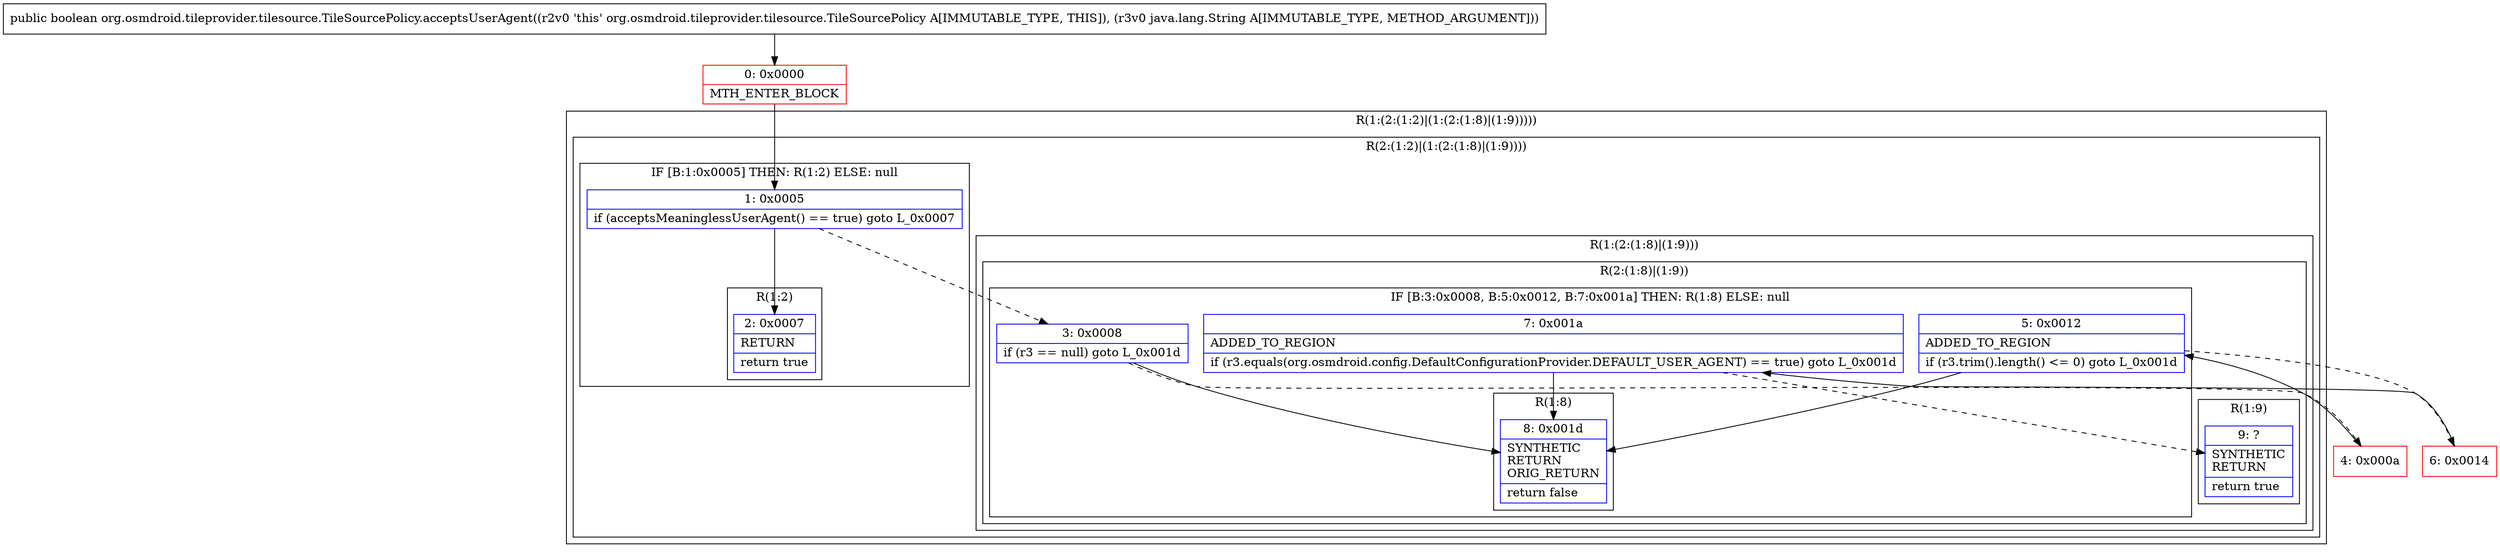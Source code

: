 digraph "CFG fororg.osmdroid.tileprovider.tilesource.TileSourcePolicy.acceptsUserAgent(Ljava\/lang\/String;)Z" {
subgraph cluster_Region_470275972 {
label = "R(1:(2:(1:2)|(1:(2:(1:8)|(1:9)))))";
node [shape=record,color=blue];
subgraph cluster_Region_29345332 {
label = "R(2:(1:2)|(1:(2:(1:8)|(1:9))))";
node [shape=record,color=blue];
subgraph cluster_IfRegion_156544967 {
label = "IF [B:1:0x0005] THEN: R(1:2) ELSE: null";
node [shape=record,color=blue];
Node_1 [shape=record,label="{1\:\ 0x0005|if (acceptsMeaninglessUserAgent() == true) goto L_0x0007\l}"];
subgraph cluster_Region_1199627214 {
label = "R(1:2)";
node [shape=record,color=blue];
Node_2 [shape=record,label="{2\:\ 0x0007|RETURN\l|return true\l}"];
}
}
subgraph cluster_Region_1704566605 {
label = "R(1:(2:(1:8)|(1:9)))";
node [shape=record,color=blue];
subgraph cluster_Region_451439532 {
label = "R(2:(1:8)|(1:9))";
node [shape=record,color=blue];
subgraph cluster_IfRegion_913233313 {
label = "IF [B:3:0x0008, B:5:0x0012, B:7:0x001a] THEN: R(1:8) ELSE: null";
node [shape=record,color=blue];
Node_3 [shape=record,label="{3\:\ 0x0008|if (r3 == null) goto L_0x001d\l}"];
Node_5 [shape=record,label="{5\:\ 0x0012|ADDED_TO_REGION\l|if (r3.trim().length() \<= 0) goto L_0x001d\l}"];
Node_7 [shape=record,label="{7\:\ 0x001a|ADDED_TO_REGION\l|if (r3.equals(org.osmdroid.config.DefaultConfigurationProvider.DEFAULT_USER_AGENT) == true) goto L_0x001d\l}"];
subgraph cluster_Region_2003908105 {
label = "R(1:8)";
node [shape=record,color=blue];
Node_8 [shape=record,label="{8\:\ 0x001d|SYNTHETIC\lRETURN\lORIG_RETURN\l|return false\l}"];
}
}
subgraph cluster_Region_1580973149 {
label = "R(1:9)";
node [shape=record,color=blue];
Node_9 [shape=record,label="{9\:\ ?|SYNTHETIC\lRETURN\l|return true\l}"];
}
}
}
}
}
Node_0 [shape=record,color=red,label="{0\:\ 0x0000|MTH_ENTER_BLOCK\l}"];
Node_4 [shape=record,color=red,label="{4\:\ 0x000a}"];
Node_6 [shape=record,color=red,label="{6\:\ 0x0014}"];
MethodNode[shape=record,label="{public boolean org.osmdroid.tileprovider.tilesource.TileSourcePolicy.acceptsUserAgent((r2v0 'this' org.osmdroid.tileprovider.tilesource.TileSourcePolicy A[IMMUTABLE_TYPE, THIS]), (r3v0 java.lang.String A[IMMUTABLE_TYPE, METHOD_ARGUMENT])) }"];
MethodNode -> Node_0;
Node_1 -> Node_2;
Node_1 -> Node_3[style=dashed];
Node_3 -> Node_4[style=dashed];
Node_3 -> Node_8;
Node_5 -> Node_6[style=dashed];
Node_5 -> Node_8;
Node_7 -> Node_8;
Node_7 -> Node_9[style=dashed];
Node_0 -> Node_1;
Node_4 -> Node_5;
Node_6 -> Node_7;
}

